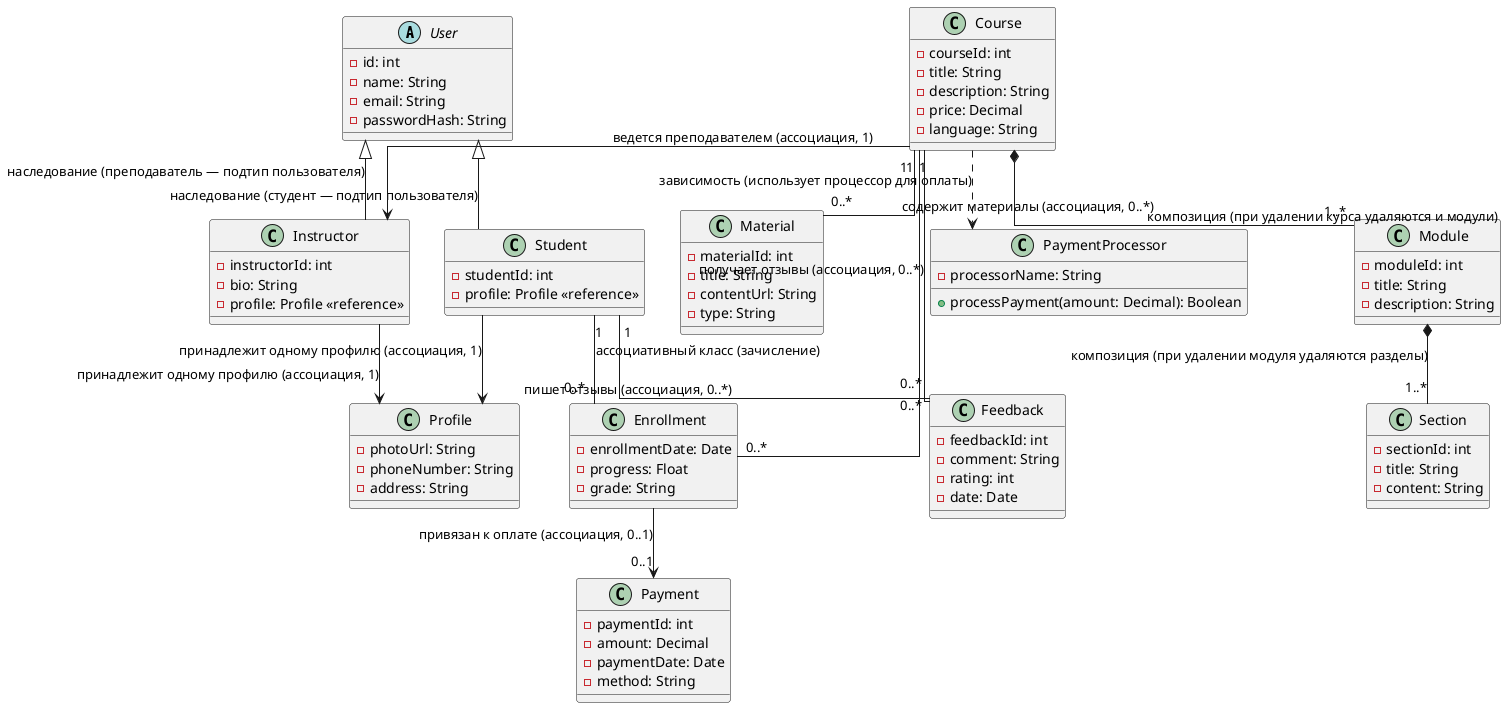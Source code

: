 @startuml
skinparam linetype ortho

' ==== Основной абстрактный класс User ====
abstract class User {
  - id: int
  - name: String
  - email: String
  - passwordHash: String
}

' ==== Студент наследует пользователя ====
class Student {
  - studentId: int
  - profile: Profile <<reference>>
}
User <|-- Student : наследование (студент — подтип пользователя)

' ==== Преподаватель наследует пользователя ====
class Instructor {
  - instructorId: int
  - bio: String
  - profile: Profile <<reference>>
}
User <|-- Instructor : наследование (преподаватель — подтип пользователя)

' ==== Профиль пользователя ====
class Profile {
  - photoUrl: String
  - phoneNumber: String
  - address: String
}
Student --> Profile : принадлежит одному профилю (ассоциация, 1)
Instructor --> Profile : принадлежит одному профилю (ассоциация, 1)

' ==== Курс ====
class Course {
  - courseId: int
  - title: String
  - description: String
  - price: Decimal
  - language: String
}
Course --> Instructor : ведется преподавателем (ассоциация, 1)

' ==== Enrollment — ассоциативный класс ====
class Enrollment {
  - enrollmentDate: Date
  - progress: Float
  - grade: String
}
Student "1" -- "0..*" Enrollment : ассоциативный класс (зачисление)
Course "1" -- "0..*" Enrollment

' ==== Материал курса ====
class Material {
  - materialId: int
  - title: String
  - contentUrl: String
  - type: String
}
Course "1" -- "0..*" Material : содержит материалы (ассоциация, 0..*)

' ==== Модуль курса ====
class Module {
  - moduleId: int
  - title: String
  - description: String
}
Course *-- "1..*" Module : композиция (при удалении курса удаляются и модули)

' ==== Раздел модуля ====
class Section {
  - sectionId: int
  - title: String
  - content: String
}
Module *-- "1..*" Section : композиция (при удалении модуля удаляются разделы)

' ==== Платежи (опционально) ====
class Payment {
  - paymentId: int
  - amount: Decimal
  - paymentDate: Date
  - method: String
}
Enrollment --> "0..1" Payment : привязан к оплате (ассоциация, 0..1)

' ==== Процессор оплаты ====
class PaymentProcessor {
  - processorName: String
  + processPayment(amount: Decimal): Boolean
}
Course ..> PaymentProcessor : зависимость (использует процессор для оплаты)

' ==== Обратная связь ====
class Feedback {
  - feedbackId: int
  - comment: String
  - rating: int
  - date: Date
}
Student "1" -- "0..*" Feedback : пишет отзывы (ассоциация, 0..*)
Course "1" -- "0..*" Feedback : получает отзывы (ассоциация, 0..*)

@enduml
